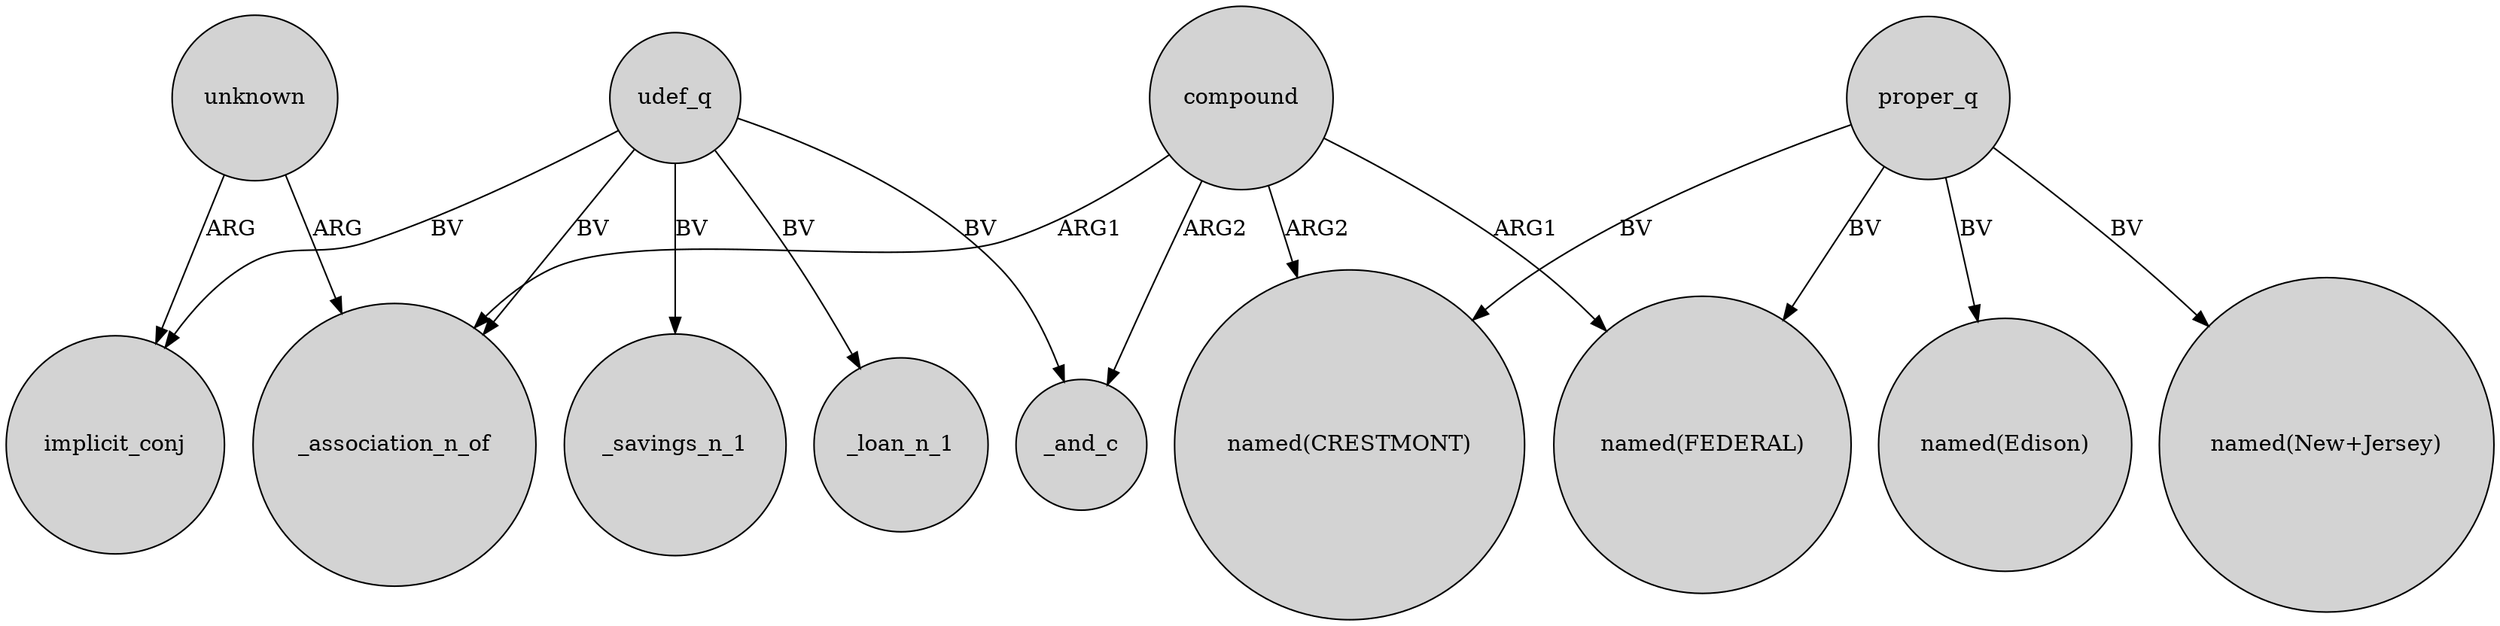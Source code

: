digraph {
	node [shape=circle style=filled]
	unknown -> implicit_conj [label=ARG]
	unknown -> _association_n_of [label=ARG]
	compound -> _and_c [label=ARG2]
	proper_q -> "named(New+Jersey)" [label=BV]
	udef_q -> _savings_n_1 [label=BV]
	udef_q -> _association_n_of [label=BV]
	proper_q -> "named(CRESTMONT)" [label=BV]
	proper_q -> "named(FEDERAL)" [label=BV]
	udef_q -> implicit_conj [label=BV]
	udef_q -> _and_c [label=BV]
	compound -> _association_n_of [label=ARG1]
	proper_q -> "named(Edison)" [label=BV]
	compound -> "named(CRESTMONT)" [label=ARG2]
	udef_q -> _loan_n_1 [label=BV]
	compound -> "named(FEDERAL)" [label=ARG1]
}
